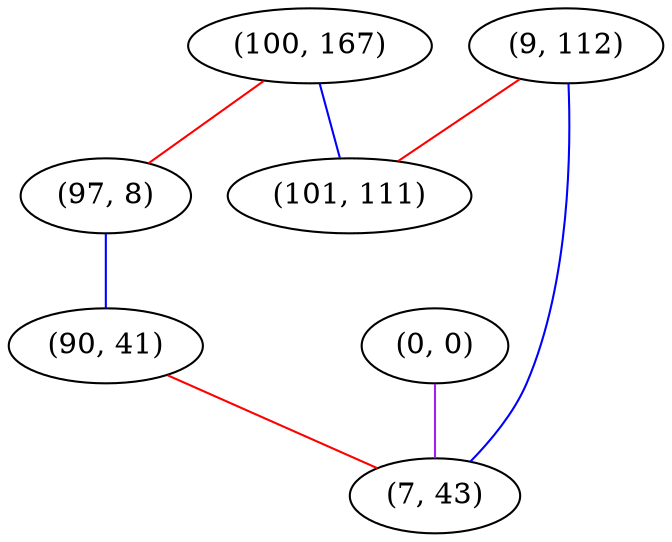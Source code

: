 graph "" {
"(100, 167)";
"(0, 0)";
"(97, 8)";
"(90, 41)";
"(9, 112)";
"(101, 111)";
"(7, 43)";
"(100, 167)" -- "(97, 8)"  [color=red, key=0, weight=1];
"(100, 167)" -- "(101, 111)"  [color=blue, key=0, weight=3];
"(0, 0)" -- "(7, 43)"  [color=purple, key=0, weight=4];
"(97, 8)" -- "(90, 41)"  [color=blue, key=0, weight=3];
"(90, 41)" -- "(7, 43)"  [color=red, key=0, weight=1];
"(9, 112)" -- "(7, 43)"  [color=blue, key=0, weight=3];
"(9, 112)" -- "(101, 111)"  [color=red, key=0, weight=1];
}

